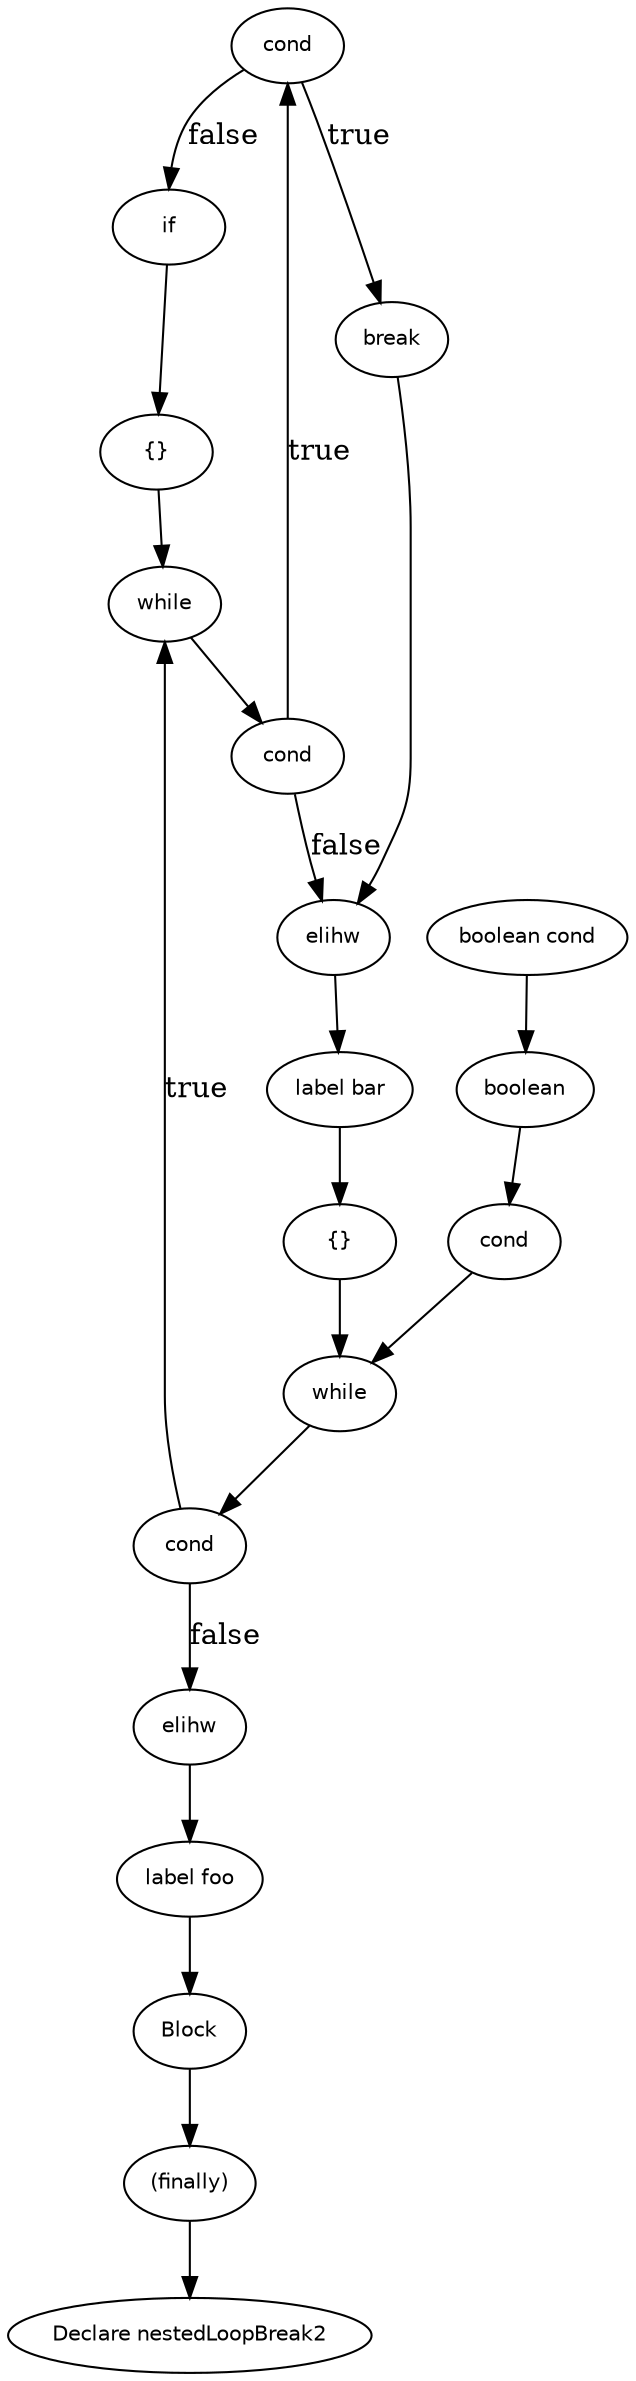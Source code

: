 digraph nestedLoopBreak2 {
  19 [
    label = cond,
    fontname = Helvetica,
    fontsize = 10
  ];
  18 [
    label = if,
    fontname = Helvetica,
    fontsize = 10
  ];
  17 [
    label = "{}",
    fontname = Helvetica,
    fontsize = 10
  ];
  16 [
    label = cond,
    fontname = Helvetica,
    fontsize = 10
  ];
  15 [
    label = elihw,
    fontname = Helvetica,
    fontsize = 10
  ];
  14 [
    label = while,
    fontname = Helvetica,
    fontsize = 10
  ];
  12 [
    label = "label bar",
    fontname = Helvetica,
    fontsize = 10
  ];
  11 [
    label = "{}",
    fontname = Helvetica,
    fontsize = 10
  ];
  10 [
    label = cond,
    fontname = Helvetica,
    fontsize = 10
  ];
  9 [
    label = elihw,
    fontname = Helvetica,
    fontsize = 10
  ];
  8 [
    label = while,
    fontname = Helvetica,
    fontsize = 10
  ];
  6 [
    label = "label foo",
    fontname = Helvetica,
    fontsize = 10
  ];
  5 [
    label = cond,
    fontname = Helvetica,
    fontsize = 10
  ];
  4 [
    label = boolean,
    fontname = Helvetica,
    fontsize = 10
  ];
  3 [
    label = "boolean cond",
    fontname = Helvetica,
    fontsize = 10
  ];
  2 [
    label = "(finally)",
    fontname = Helvetica,
    fontsize = 10
  ];
  22 [
    label = Block,
    fontname = Helvetica,
    fontsize = 10
  ];
  0 [
    label = "Declare nestedLoopBreak2",
    fontname = Helvetica,
    fontsize = 10
  ];
  20 [
    label = break,
    fontname = Helvetica,
    fontsize = 10
  ];
  17 -> 14 [
    label = ""
  ];
  18 -> 17 [
    label = ""
  ];
  19 -> 18 [
    label = false
  ];
  10 -> 9 [
    label = false
  ];
  3 -> 4 [
    label = ""
  ];
  15 -> 12 [
    label = ""
  ];
  5 -> 8 [
    label = ""
  ];
  19 -> 20 [
    label = true
  ];
  16 -> 15 [
    label = false
  ];
  2 -> 0 [
    label = ""
  ];
  4 -> 5 [
    label = ""
  ];
  20 -> 15 [
    label = ""
  ];
  22 -> 2 [
    label = ""
  ];
  6 -> 22 [
    label = ""
  ];
  9 -> 6 [
    label = ""
  ];
  16 -> 19 [
    label = true
  ];
  11 -> 8 [
    label = ""
  ];
  14 -> 16 [
    label = ""
  ];
  12 -> 11 [
    label = ""
  ];
  10 -> 14 [
    label = true
  ];
  8 -> 10 [
    label = ""
  ];
}
